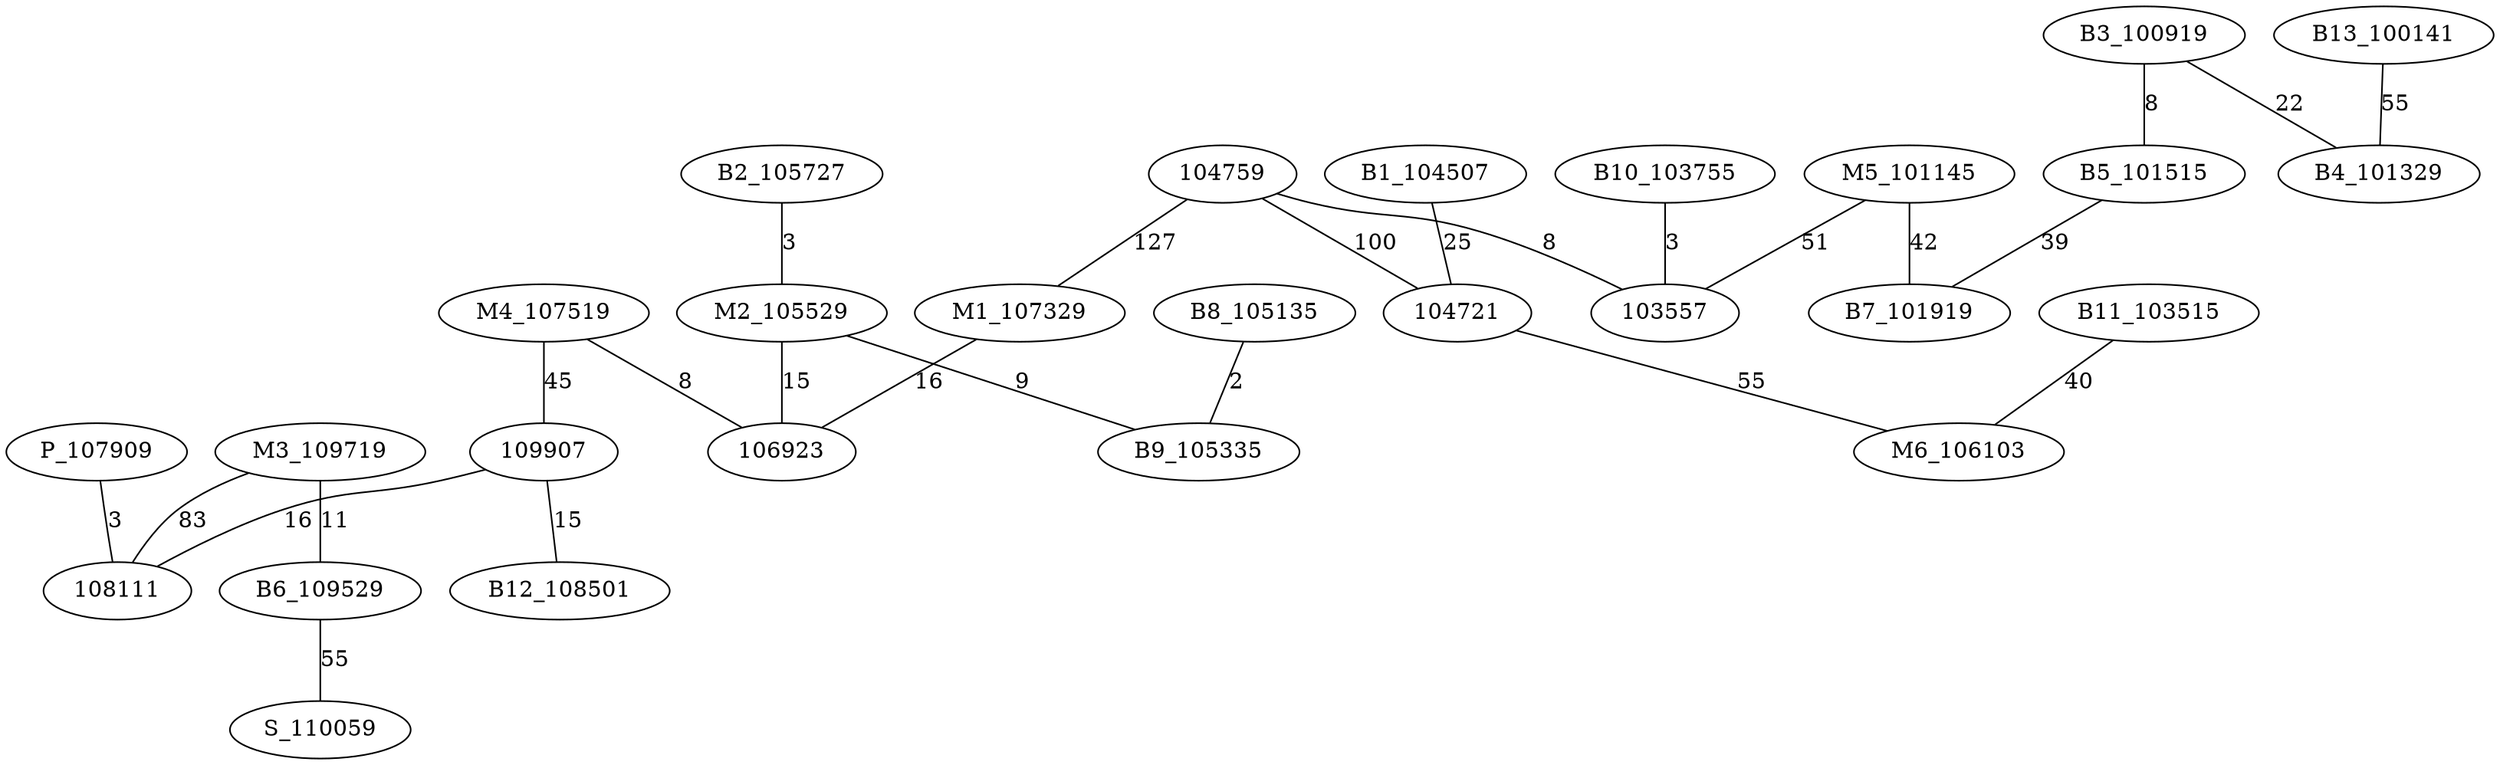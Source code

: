 graph chemin {

	P_107909 -- 108111 [label=3]
	104759 -- 104721 [label=100]
	104759 -- 103557 [label=8]
	104759 -- M1_107329 [label=127]
	B1_104507 -- 104721 [label=25]
	B2_105727 -- M2_105529 [label=3]
	B3_100919 -- B4_101329 [label=22]
	B3_100919 -- B5_101515 [label=8]
	M3_109719 -- 108111 [label=83]
	M3_109719 -- B6_109529 [label=11]
	M4_107519 -- 106923 [label=8]
	M4_107519 -- 109907 [label=45]
	M5_101145 -- B7_101919 [label=42]
	M5_101145 -- 103557 [label=51]
	B6_109529 -- S_110059 [label=55]
	B8_105135 -- B9_105335 [label=2]
	M1_107329 -- 106923 [label=16]
	104721 -- M6_106103 [label=55]
	B10_103755 -- 103557 [label=3]
	B11_103515 -- M6_106103 [label=40]
	B5_101515 -- B7_101919 [label=39]
	109907 -- B12_108501 [label=15]
	109907 -- 108111 [label=16]
	B13_100141 -- B4_101329 [label=55]
	M2_105529 -- 106923 [label=15]
	M2_105529 -- B9_105335 [label=9]

}
